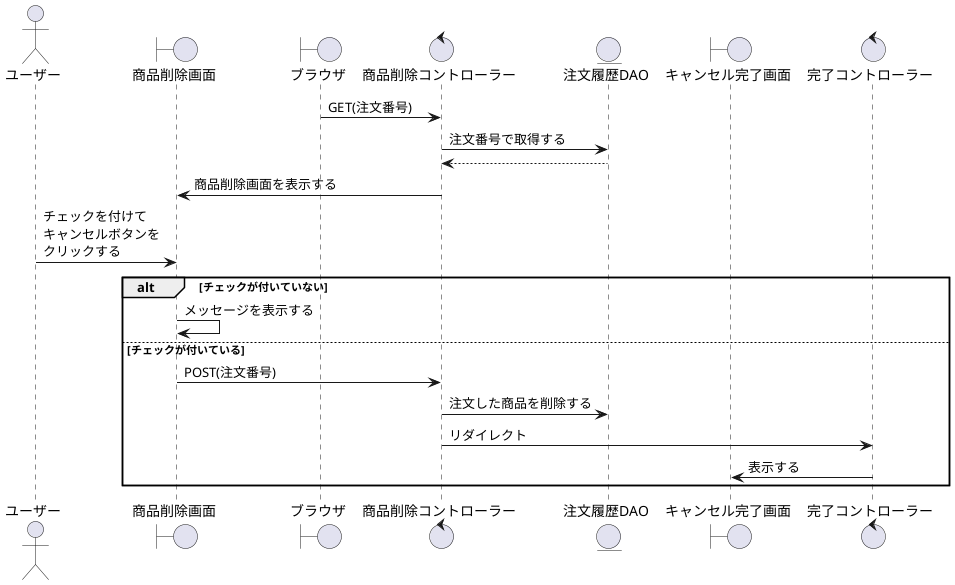 @startuml 注文キャンセル

actor    "ユーザー" as account
boundary "商品削除画面" as delete_product
boundary "ブラウザ" as brz
control  "商品削除コントローラー" as history_c
entity   "注文履歴DAO" as history_db
boundary "キャンセル完了画面" as order_history
control  "完了コントローラー" as completion_c

'-------------------------------------------------------------------------

brz ->  history_c : GET(注文番号)
history_c ->  history_db : 注文番号で取得する
history_c <-- history_db
delete_product  <-  history_c : 商品削除画面を表示する
account ->  delete_product : チェックを付けて\nキャンセルボタンを\nクリックする
alt チェックが付いていない
    delete_product -> delete_product : メッセージを表示する
else チェックが付いている
    delete_product ->  history_c : POST(注文番号)
    history_c ->  history_db : 注文した商品を削除する
    history_c -> completion_c : リダイレクト
    completion_c -> order_history : 表示する
end

@enduml
